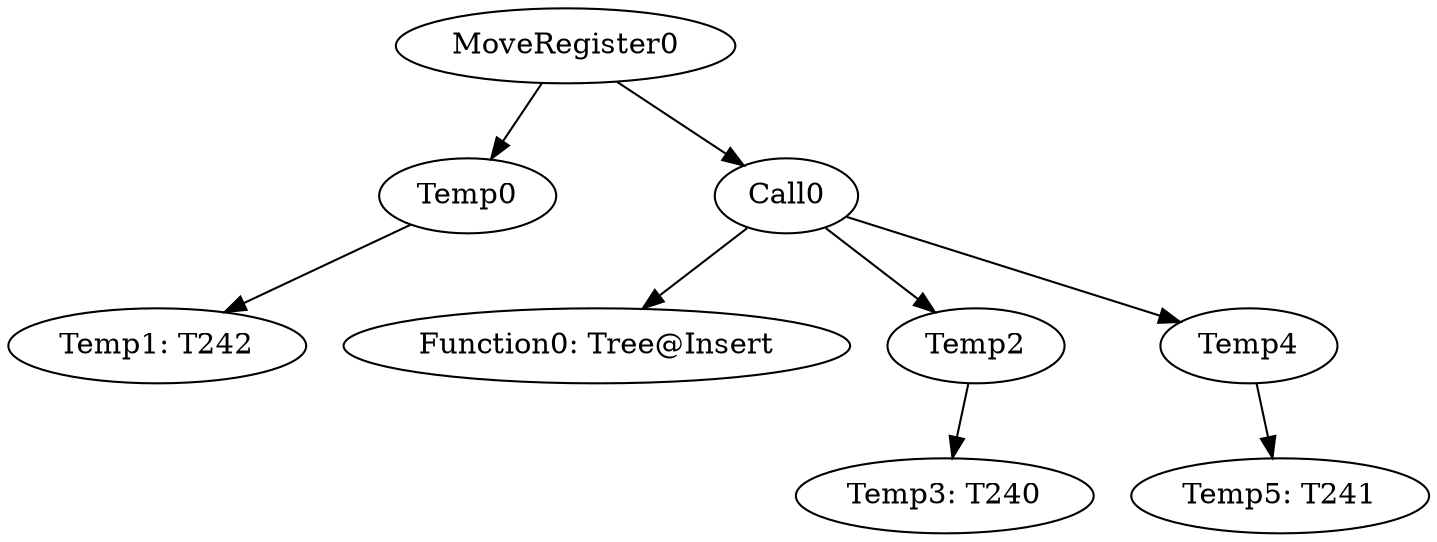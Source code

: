 digraph {
	ordering = out;
	Temp0 -> "Temp1: T242";
	Temp2 -> "Temp3: T240";
	MoveRegister0 -> Temp0;
	MoveRegister0 -> Call0;
	Temp4 -> "Temp5: T241";
	Call0 -> "Function0: Tree@Insert";
	Call0 -> Temp2;
	Call0 -> Temp4;
}

